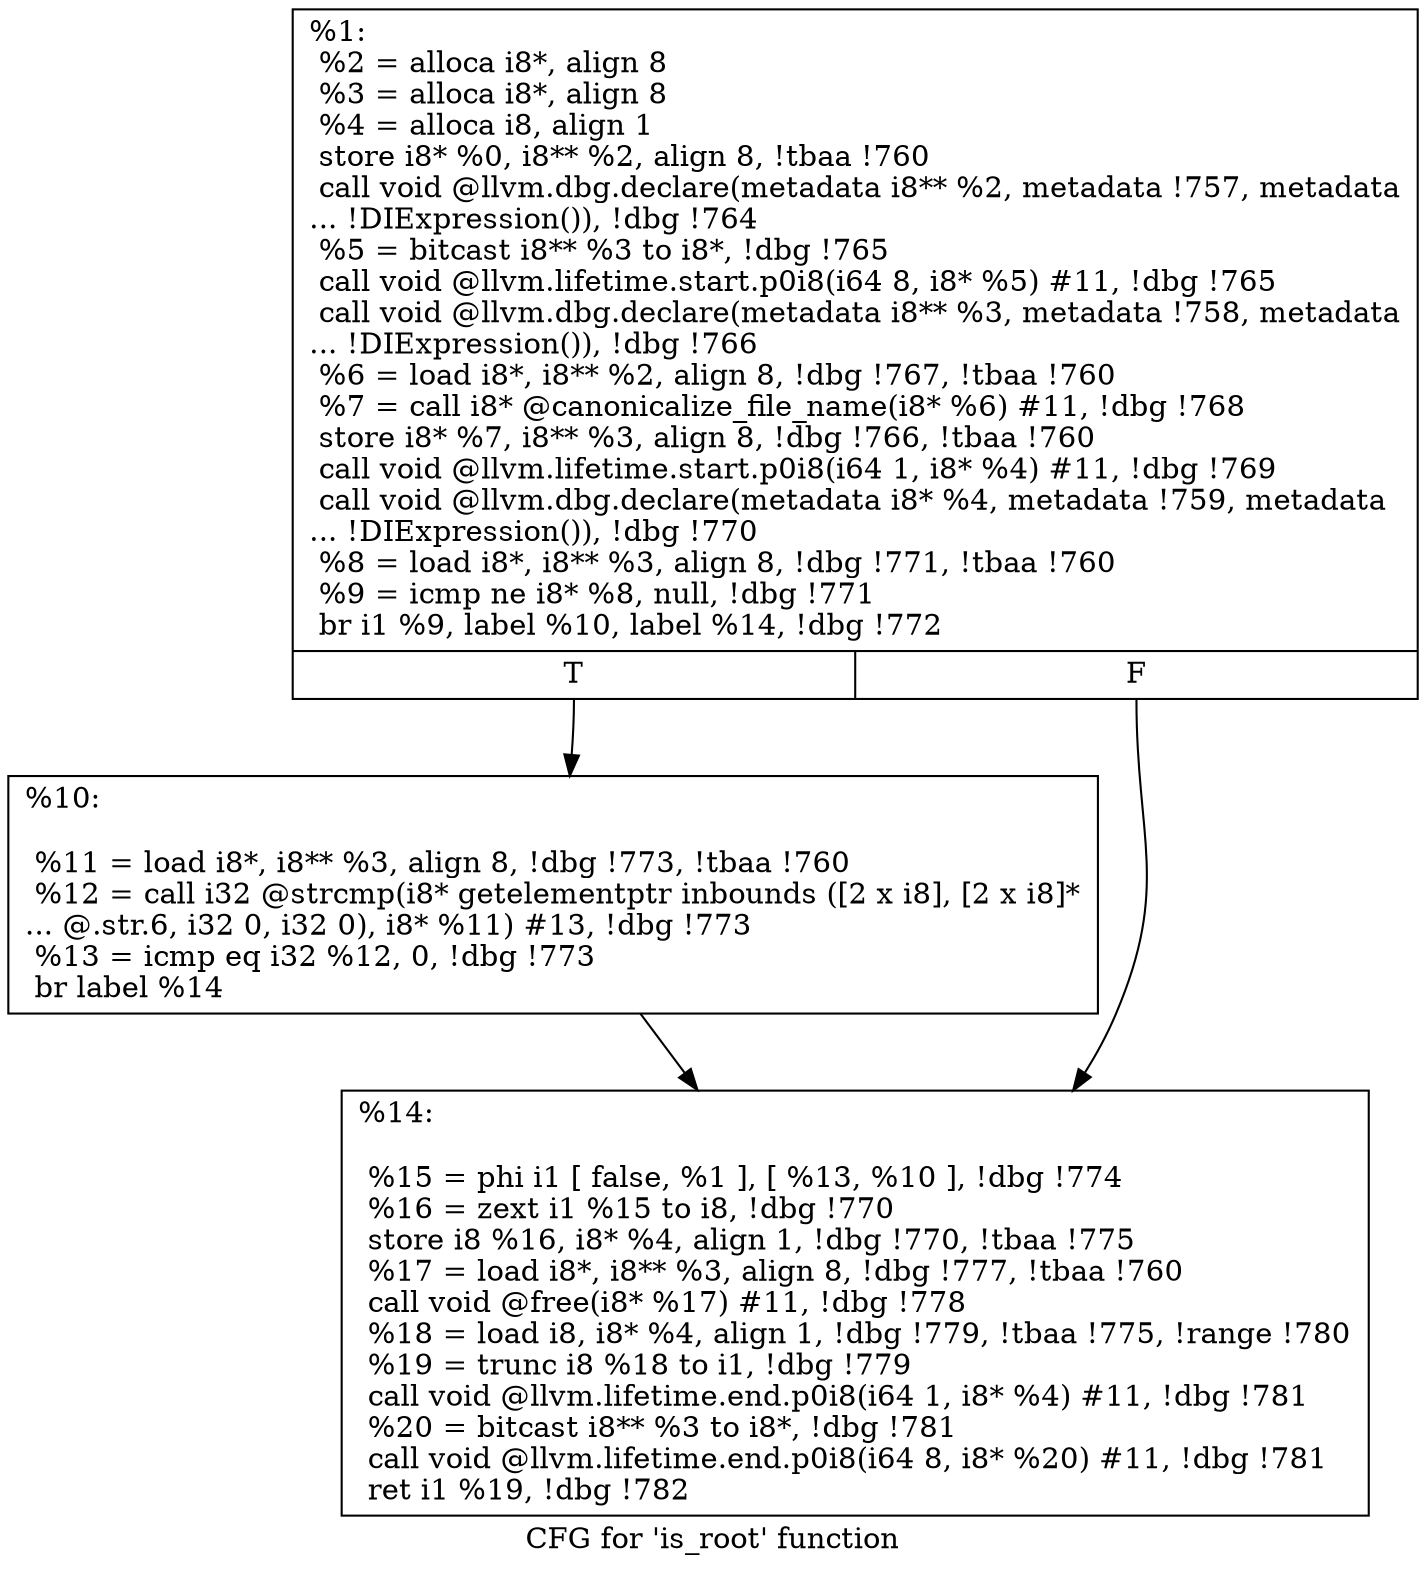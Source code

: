 digraph "CFG for 'is_root' function" {
	label="CFG for 'is_root' function";

	Node0xe33540 [shape=record,label="{%1:\l  %2 = alloca i8*, align 8\l  %3 = alloca i8*, align 8\l  %4 = alloca i8, align 1\l  store i8* %0, i8** %2, align 8, !tbaa !760\l  call void @llvm.dbg.declare(metadata i8** %2, metadata !757, metadata\l... !DIExpression()), !dbg !764\l  %5 = bitcast i8** %3 to i8*, !dbg !765\l  call void @llvm.lifetime.start.p0i8(i64 8, i8* %5) #11, !dbg !765\l  call void @llvm.dbg.declare(metadata i8** %3, metadata !758, metadata\l... !DIExpression()), !dbg !766\l  %6 = load i8*, i8** %2, align 8, !dbg !767, !tbaa !760\l  %7 = call i8* @canonicalize_file_name(i8* %6) #11, !dbg !768\l  store i8* %7, i8** %3, align 8, !dbg !766, !tbaa !760\l  call void @llvm.lifetime.start.p0i8(i64 1, i8* %4) #11, !dbg !769\l  call void @llvm.dbg.declare(metadata i8* %4, metadata !759, metadata\l... !DIExpression()), !dbg !770\l  %8 = load i8*, i8** %3, align 8, !dbg !771, !tbaa !760\l  %9 = icmp ne i8* %8, null, !dbg !771\l  br i1 %9, label %10, label %14, !dbg !772\l|{<s0>T|<s1>F}}"];
	Node0xe33540:s0 -> Node0xe1a7b0;
	Node0xe33540:s1 -> Node0xe1a800;
	Node0xe1a7b0 [shape=record,label="{%10:\l\l  %11 = load i8*, i8** %3, align 8, !dbg !773, !tbaa !760\l  %12 = call i32 @strcmp(i8* getelementptr inbounds ([2 x i8], [2 x i8]*\l... @.str.6, i32 0, i32 0), i8* %11) #13, !dbg !773\l  %13 = icmp eq i32 %12, 0, !dbg !773\l  br label %14\l}"];
	Node0xe1a7b0 -> Node0xe1a800;
	Node0xe1a800 [shape=record,label="{%14:\l\l  %15 = phi i1 [ false, %1 ], [ %13, %10 ], !dbg !774\l  %16 = zext i1 %15 to i8, !dbg !770\l  store i8 %16, i8* %4, align 1, !dbg !770, !tbaa !775\l  %17 = load i8*, i8** %3, align 8, !dbg !777, !tbaa !760\l  call void @free(i8* %17) #11, !dbg !778\l  %18 = load i8, i8* %4, align 1, !dbg !779, !tbaa !775, !range !780\l  %19 = trunc i8 %18 to i1, !dbg !779\l  call void @llvm.lifetime.end.p0i8(i64 1, i8* %4) #11, !dbg !781\l  %20 = bitcast i8** %3 to i8*, !dbg !781\l  call void @llvm.lifetime.end.p0i8(i64 8, i8* %20) #11, !dbg !781\l  ret i1 %19, !dbg !782\l}"];
}
